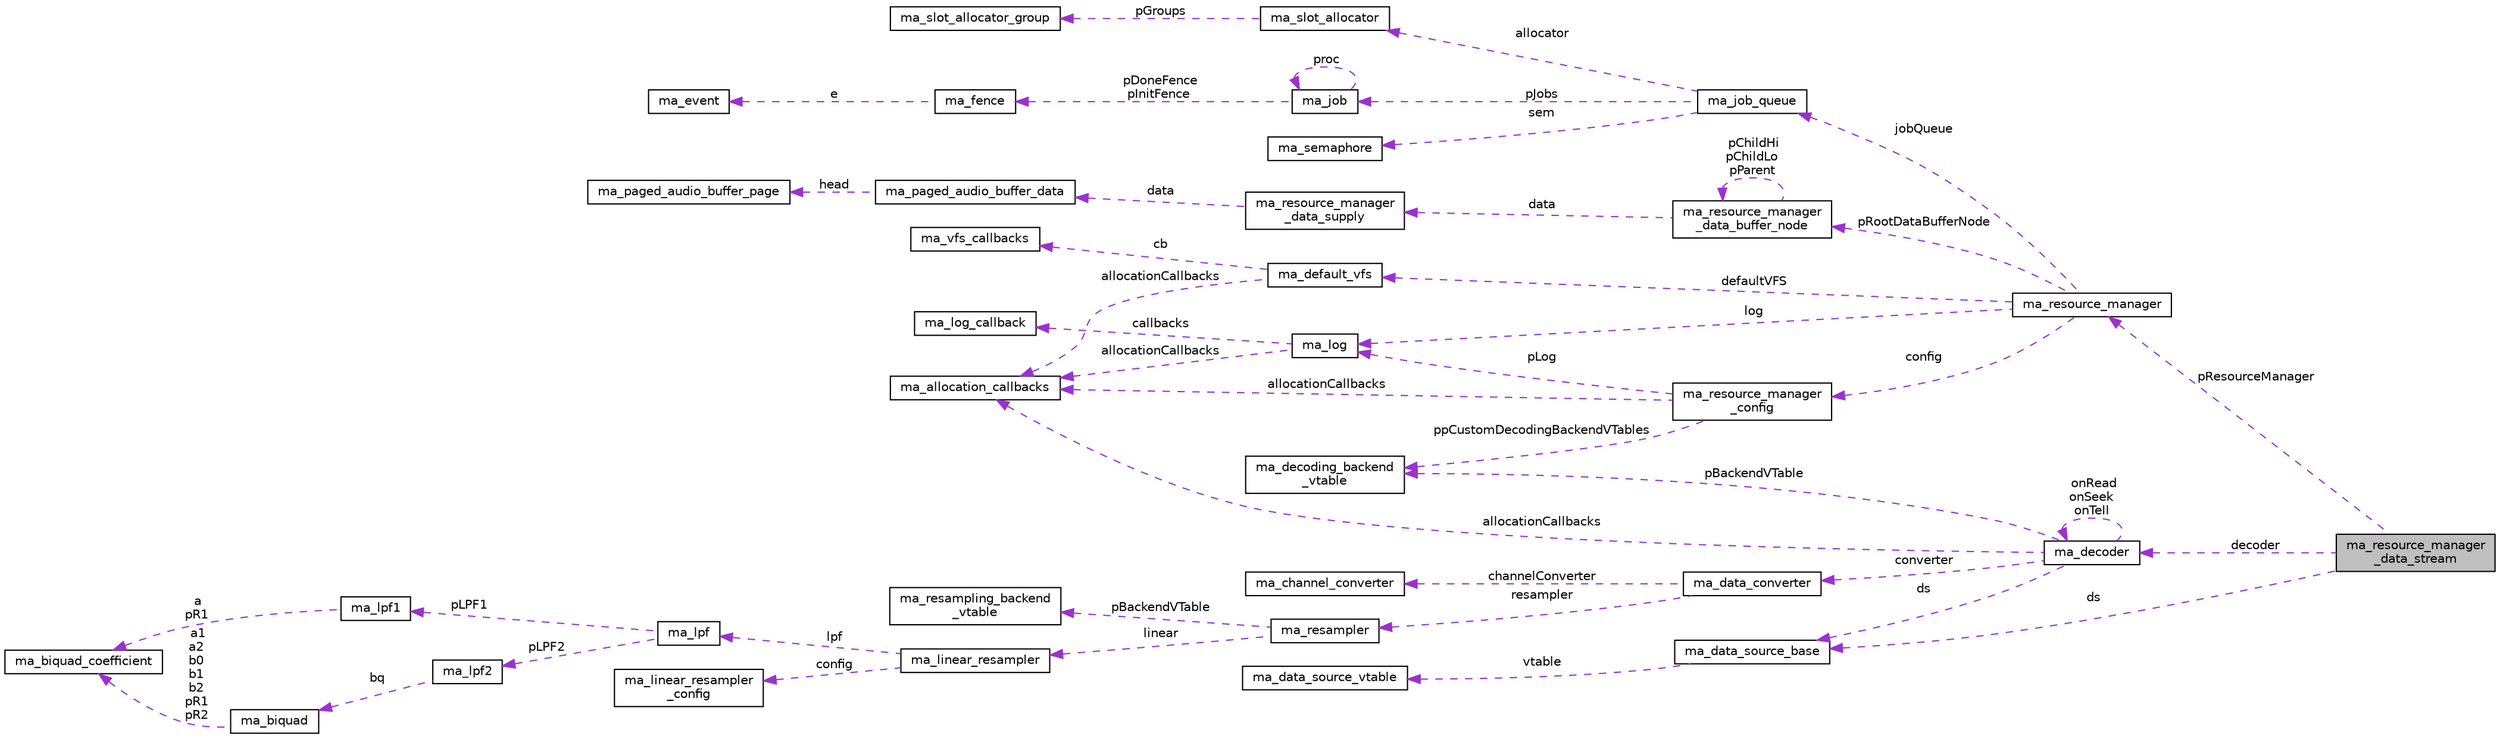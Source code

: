 digraph "ma_resource_manager_data_stream"
{
 // LATEX_PDF_SIZE
  edge [fontname="Helvetica",fontsize="10",labelfontname="Helvetica",labelfontsize="10"];
  node [fontname="Helvetica",fontsize="10",shape=record];
  rankdir="LR";
  Node1 [label="ma_resource_manager\l_data_stream",height=0.2,width=0.4,color="black", fillcolor="grey75", style="filled", fontcolor="black",tooltip=" "];
  Node2 -> Node1 [dir="back",color="darkorchid3",fontsize="10",style="dashed",label=" pResourceManager" ,fontname="Helvetica"];
  Node2 [label="ma_resource_manager",height=0.2,width=0.4,color="black", fillcolor="white", style="filled",URL="$structma__resource__manager.html",tooltip=" "];
  Node3 -> Node2 [dir="back",color="darkorchid3",fontsize="10",style="dashed",label=" defaultVFS" ,fontname="Helvetica"];
  Node3 [label="ma_default_vfs",height=0.2,width=0.4,color="black", fillcolor="white", style="filled",URL="$structma__default__vfs.html",tooltip=" "];
  Node4 -> Node3 [dir="back",color="darkorchid3",fontsize="10",style="dashed",label=" cb" ,fontname="Helvetica"];
  Node4 [label="ma_vfs_callbacks",height=0.2,width=0.4,color="black", fillcolor="white", style="filled",URL="$structma__vfs__callbacks.html",tooltip=" "];
  Node5 -> Node3 [dir="back",color="darkorchid3",fontsize="10",style="dashed",label=" allocationCallbacks" ,fontname="Helvetica"];
  Node5 [label="ma_allocation_callbacks",height=0.2,width=0.4,color="black", fillcolor="white", style="filled",URL="$structma__allocation__callbacks.html",tooltip=" "];
  Node6 -> Node2 [dir="back",color="darkorchid3",fontsize="10",style="dashed",label=" jobQueue" ,fontname="Helvetica"];
  Node6 [label="ma_job_queue",height=0.2,width=0.4,color="black", fillcolor="white", style="filled",URL="$structma__job__queue.html",tooltip=" "];
  Node7 -> Node6 [dir="back",color="darkorchid3",fontsize="10",style="dashed",label=" sem" ,fontname="Helvetica"];
  Node7 [label="ma_semaphore",height=0.2,width=0.4,color="black", fillcolor="white", style="filled",URL="$structma__semaphore.html",tooltip=" "];
  Node8 -> Node6 [dir="back",color="darkorchid3",fontsize="10",style="dashed",label=" pJobs" ,fontname="Helvetica"];
  Node8 [label="ma_job",height=0.2,width=0.4,color="black", fillcolor="white", style="filled",URL="$structma__job.html",tooltip=" "];
  Node9 -> Node8 [dir="back",color="darkorchid3",fontsize="10",style="dashed",label=" pDoneFence\npInitFence" ,fontname="Helvetica"];
  Node9 [label="ma_fence",height=0.2,width=0.4,color="black", fillcolor="white", style="filled",URL="$structma__fence.html",tooltip=" "];
  Node10 -> Node9 [dir="back",color="darkorchid3",fontsize="10",style="dashed",label=" e" ,fontname="Helvetica"];
  Node10 [label="ma_event",height=0.2,width=0.4,color="black", fillcolor="white", style="filled",URL="$structma__event.html",tooltip=" "];
  Node8 -> Node8 [dir="back",color="darkorchid3",fontsize="10",style="dashed",label=" proc" ,fontname="Helvetica"];
  Node11 -> Node6 [dir="back",color="darkorchid3",fontsize="10",style="dashed",label=" allocator" ,fontname="Helvetica"];
  Node11 [label="ma_slot_allocator",height=0.2,width=0.4,color="black", fillcolor="white", style="filled",URL="$structma__slot__allocator.html",tooltip=" "];
  Node12 -> Node11 [dir="back",color="darkorchid3",fontsize="10",style="dashed",label=" pGroups" ,fontname="Helvetica"];
  Node12 [label="ma_slot_allocator_group",height=0.2,width=0.4,color="black", fillcolor="white", style="filled",URL="$structma__slot__allocator__group.html",tooltip=" "];
  Node13 -> Node2 [dir="back",color="darkorchid3",fontsize="10",style="dashed",label=" pRootDataBufferNode" ,fontname="Helvetica"];
  Node13 [label="ma_resource_manager\l_data_buffer_node",height=0.2,width=0.4,color="black", fillcolor="white", style="filled",URL="$structma__resource__manager__data__buffer__node.html",tooltip=" "];
  Node14 -> Node13 [dir="back",color="darkorchid3",fontsize="10",style="dashed",label=" data" ,fontname="Helvetica"];
  Node14 [label="ma_resource_manager\l_data_supply",height=0.2,width=0.4,color="black", fillcolor="white", style="filled",URL="$structma__resource__manager__data__supply.html",tooltip=" "];
  Node15 -> Node14 [dir="back",color="darkorchid3",fontsize="10",style="dashed",label=" data" ,fontname="Helvetica"];
  Node15 [label="ma_paged_audio_buffer_data",height=0.2,width=0.4,color="black", fillcolor="white", style="filled",URL="$structma__paged__audio__buffer__data.html",tooltip=" "];
  Node16 -> Node15 [dir="back",color="darkorchid3",fontsize="10",style="dashed",label=" head" ,fontname="Helvetica"];
  Node16 [label="ma_paged_audio_buffer_page",height=0.2,width=0.4,color="black", fillcolor="white", style="filled",URL="$structma__paged__audio__buffer__page.html",tooltip=" "];
  Node13 -> Node13 [dir="back",color="darkorchid3",fontsize="10",style="dashed",label=" pChildHi\npChildLo\npParent" ,fontname="Helvetica"];
  Node17 -> Node2 [dir="back",color="darkorchid3",fontsize="10",style="dashed",label=" log" ,fontname="Helvetica"];
  Node17 [label="ma_log",height=0.2,width=0.4,color="black", fillcolor="white", style="filled",URL="$structma__log.html",tooltip=" "];
  Node5 -> Node17 [dir="back",color="darkorchid3",fontsize="10",style="dashed",label=" allocationCallbacks" ,fontname="Helvetica"];
  Node18 -> Node17 [dir="back",color="darkorchid3",fontsize="10",style="dashed",label=" callbacks" ,fontname="Helvetica"];
  Node18 [label="ma_log_callback",height=0.2,width=0.4,color="black", fillcolor="white", style="filled",URL="$structma__log__callback.html",tooltip=" "];
  Node19 -> Node2 [dir="back",color="darkorchid3",fontsize="10",style="dashed",label=" config" ,fontname="Helvetica"];
  Node19 [label="ma_resource_manager\l_config",height=0.2,width=0.4,color="black", fillcolor="white", style="filled",URL="$structma__resource__manager__config.html",tooltip=" "];
  Node20 -> Node19 [dir="back",color="darkorchid3",fontsize="10",style="dashed",label=" ppCustomDecodingBackendVTables" ,fontname="Helvetica"];
  Node20 [label="ma_decoding_backend\l_vtable",height=0.2,width=0.4,color="black", fillcolor="white", style="filled",URL="$structma__decoding__backend__vtable.html",tooltip=" "];
  Node5 -> Node19 [dir="back",color="darkorchid3",fontsize="10",style="dashed",label=" allocationCallbacks" ,fontname="Helvetica"];
  Node17 -> Node19 [dir="back",color="darkorchid3",fontsize="10",style="dashed",label=" pLog" ,fontname="Helvetica"];
  Node21 -> Node1 [dir="back",color="darkorchid3",fontsize="10",style="dashed",label=" ds" ,fontname="Helvetica"];
  Node21 [label="ma_data_source_base",height=0.2,width=0.4,color="black", fillcolor="white", style="filled",URL="$structma__data__source__base.html",tooltip=" "];
  Node22 -> Node21 [dir="back",color="darkorchid3",fontsize="10",style="dashed",label=" vtable" ,fontname="Helvetica"];
  Node22 [label="ma_data_source_vtable",height=0.2,width=0.4,color="black", fillcolor="white", style="filled",URL="$structma__data__source__vtable.html",tooltip=" "];
  Node23 -> Node1 [dir="back",color="darkorchid3",fontsize="10",style="dashed",label=" decoder" ,fontname="Helvetica"];
  Node23 [label="ma_decoder",height=0.2,width=0.4,color="black", fillcolor="white", style="filled",URL="$structma__decoder.html",tooltip=" "];
  Node20 -> Node23 [dir="back",color="darkorchid3",fontsize="10",style="dashed",label=" pBackendVTable" ,fontname="Helvetica"];
  Node24 -> Node23 [dir="back",color="darkorchid3",fontsize="10",style="dashed",label=" converter" ,fontname="Helvetica"];
  Node24 [label="ma_data_converter",height=0.2,width=0.4,color="black", fillcolor="white", style="filled",URL="$structma__data__converter.html",tooltip=" "];
  Node25 -> Node24 [dir="back",color="darkorchid3",fontsize="10",style="dashed",label=" resampler" ,fontname="Helvetica"];
  Node25 [label="ma_resampler",height=0.2,width=0.4,color="black", fillcolor="white", style="filled",URL="$structma__resampler.html",tooltip=" "];
  Node26 -> Node25 [dir="back",color="darkorchid3",fontsize="10",style="dashed",label=" pBackendVTable" ,fontname="Helvetica"];
  Node26 [label="ma_resampling_backend\l_vtable",height=0.2,width=0.4,color="black", fillcolor="white", style="filled",URL="$structma__resampling__backend__vtable.html",tooltip=" "];
  Node27 -> Node25 [dir="back",color="darkorchid3",fontsize="10",style="dashed",label=" linear" ,fontname="Helvetica"];
  Node27 [label="ma_linear_resampler",height=0.2,width=0.4,color="black", fillcolor="white", style="filled",URL="$structma__linear__resampler.html",tooltip=" "];
  Node28 -> Node27 [dir="back",color="darkorchid3",fontsize="10",style="dashed",label=" lpf" ,fontname="Helvetica"];
  Node28 [label="ma_lpf",height=0.2,width=0.4,color="black", fillcolor="white", style="filled",URL="$structma__lpf.html",tooltip=" "];
  Node29 -> Node28 [dir="back",color="darkorchid3",fontsize="10",style="dashed",label=" pLPF1" ,fontname="Helvetica"];
  Node29 [label="ma_lpf1",height=0.2,width=0.4,color="black", fillcolor="white", style="filled",URL="$structma__lpf1.html",tooltip=" "];
  Node30 -> Node29 [dir="back",color="darkorchid3",fontsize="10",style="dashed",label=" a\npR1" ,fontname="Helvetica"];
  Node30 [label="ma_biquad_coefficient",height=0.2,width=0.4,color="black", fillcolor="white", style="filled",URL="$unionma__biquad__coefficient.html",tooltip=" "];
  Node31 -> Node28 [dir="back",color="darkorchid3",fontsize="10",style="dashed",label=" pLPF2" ,fontname="Helvetica"];
  Node31 [label="ma_lpf2",height=0.2,width=0.4,color="black", fillcolor="white", style="filled",URL="$structma__lpf2.html",tooltip=" "];
  Node32 -> Node31 [dir="back",color="darkorchid3",fontsize="10",style="dashed",label=" bq" ,fontname="Helvetica"];
  Node32 [label="ma_biquad",height=0.2,width=0.4,color="black", fillcolor="white", style="filled",URL="$structma__biquad.html",tooltip=" "];
  Node30 -> Node32 [dir="back",color="darkorchid3",fontsize="10",style="dashed",label=" a1\na2\nb0\nb1\nb2\npR1\npR2" ,fontname="Helvetica"];
  Node33 -> Node27 [dir="back",color="darkorchid3",fontsize="10",style="dashed",label=" config" ,fontname="Helvetica"];
  Node33 [label="ma_linear_resampler\l_config",height=0.2,width=0.4,color="black", fillcolor="white", style="filled",URL="$structma__linear__resampler__config.html",tooltip=" "];
  Node34 -> Node24 [dir="back",color="darkorchid3",fontsize="10",style="dashed",label=" channelConverter" ,fontname="Helvetica"];
  Node34 [label="ma_channel_converter",height=0.2,width=0.4,color="black", fillcolor="white", style="filled",URL="$structma__channel__converter.html",tooltip=" "];
  Node5 -> Node23 [dir="back",color="darkorchid3",fontsize="10",style="dashed",label=" allocationCallbacks" ,fontname="Helvetica"];
  Node21 -> Node23 [dir="back",color="darkorchid3",fontsize="10",style="dashed",label=" ds" ,fontname="Helvetica"];
  Node23 -> Node23 [dir="back",color="darkorchid3",fontsize="10",style="dashed",label=" onRead\nonSeek\nonTell" ,fontname="Helvetica"];
}
